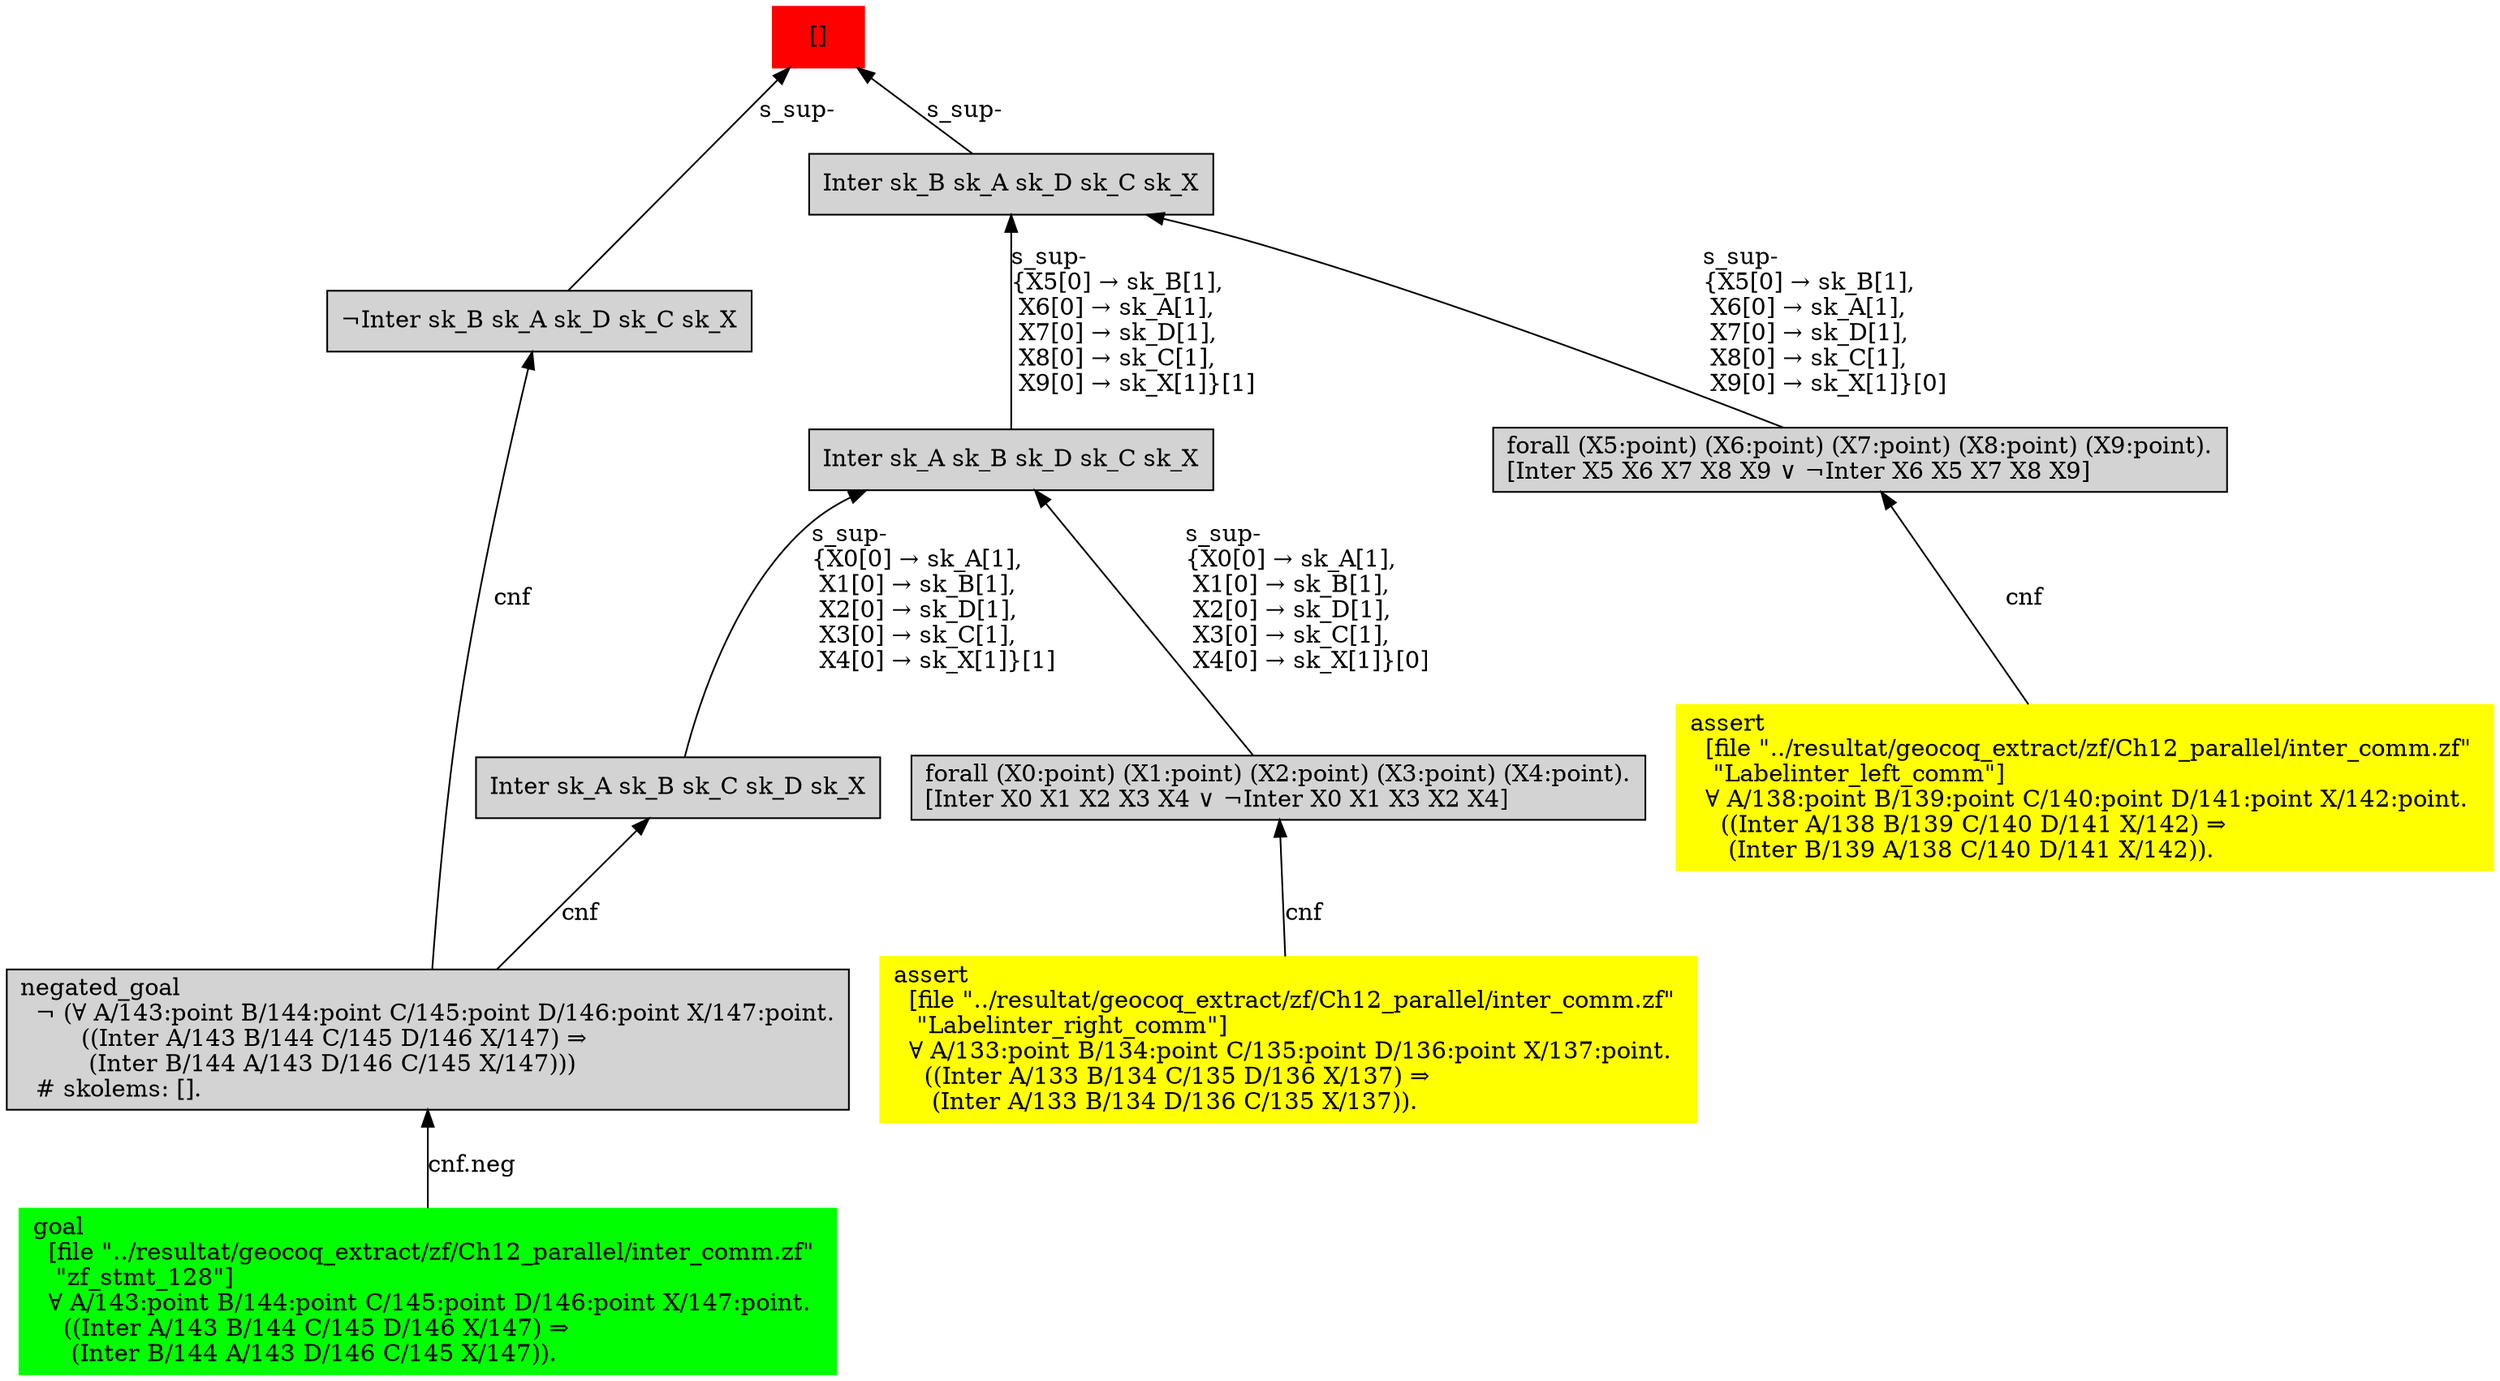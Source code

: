 digraph "unsat_graph" {
  vertex_0 [color=red, label="[]", shape=box, style=filled];
  vertex_0 -> vertex_1 [label="s_sup-\l", dir="back"];
  vertex_1 [shape=box, label="¬Inter sk_B sk_A sk_D sk_C sk_X\l", style=filled];
  vertex_1 -> vertex_2 [label="cnf", dir="back"];
  vertex_2 [shape=box, label="negated_goal\l  ¬ (∀ A/143:point B/144:point C/145:point D/146:point X/147:point.\l        ((Inter A/143 B/144 C/145 D/146 X/147) ⇒\l         (Inter B/144 A/143 D/146 C/145 X/147)))\l  # skolems: [].\l", style=filled];
  vertex_2 -> vertex_3 [label="cnf.neg", dir="back"];
  vertex_3 [color=green, shape=box, label="goal\l  [file \"../resultat/geocoq_extract/zf/Ch12_parallel/inter_comm.zf\" \l   \"zf_stmt_128\"]\l  ∀ A/143:point B/144:point C/145:point D/146:point X/147:point.\l    ((Inter A/143 B/144 C/145 D/146 X/147) ⇒\l     (Inter B/144 A/143 D/146 C/145 X/147)).\l", style=filled];
  vertex_0 -> vertex_4 [label="s_sup-\l", dir="back"];
  vertex_4 [shape=box, label="Inter sk_B sk_A sk_D sk_C sk_X\l", style=filled];
  vertex_4 -> vertex_5 [label="s_sup-\l\{X5[0] → sk_B[1], \l X6[0] → sk_A[1], \l X7[0] → sk_D[1], \l X8[0] → sk_C[1], \l X9[0] → sk_X[1]\}[0]\l", dir="back"];
  vertex_5 [shape=box, label="forall (X5:point) (X6:point) (X7:point) (X8:point) (X9:point).\l[Inter X5 X6 X7 X8 X9 ∨ ¬Inter X6 X5 X7 X8 X9]\l", style=filled];
  vertex_5 -> vertex_6 [label="cnf", dir="back"];
  vertex_6 [color=yellow, shape=box, label="assert\l  [file \"../resultat/geocoq_extract/zf/Ch12_parallel/inter_comm.zf\" \l   \"Labelinter_left_comm\"]\l  ∀ A/138:point B/139:point C/140:point D/141:point X/142:point.\l    ((Inter A/138 B/139 C/140 D/141 X/142) ⇒\l     (Inter B/139 A/138 C/140 D/141 X/142)).\l", style=filled];
  vertex_4 -> vertex_7 [label="s_sup-\l\{X5[0] → sk_B[1], \l X6[0] → sk_A[1], \l X7[0] → sk_D[1], \l X8[0] → sk_C[1], \l X9[0] → sk_X[1]\}[1]\l", dir="back"];
  vertex_7 [shape=box, label="Inter sk_A sk_B sk_D sk_C sk_X\l", style=filled];
  vertex_7 -> vertex_8 [label="s_sup-\l\{X0[0] → sk_A[1], \l X1[0] → sk_B[1], \l X2[0] → sk_D[1], \l X3[0] → sk_C[1], \l X4[0] → sk_X[1]\}[0]\l", dir="back"];
  vertex_8 [shape=box, label="forall (X0:point) (X1:point) (X2:point) (X3:point) (X4:point).\l[Inter X0 X1 X2 X3 X4 ∨ ¬Inter X0 X1 X3 X2 X4]\l", style=filled];
  vertex_8 -> vertex_9 [label="cnf", dir="back"];
  vertex_9 [color=yellow, shape=box, label="assert\l  [file \"../resultat/geocoq_extract/zf/Ch12_parallel/inter_comm.zf\" \l   \"Labelinter_right_comm\"]\l  ∀ A/133:point B/134:point C/135:point D/136:point X/137:point.\l    ((Inter A/133 B/134 C/135 D/136 X/137) ⇒\l     (Inter A/133 B/134 D/136 C/135 X/137)).\l", style=filled];
  vertex_7 -> vertex_10 [label="s_sup-\l\{X0[0] → sk_A[1], \l X1[0] → sk_B[1], \l X2[0] → sk_D[1], \l X3[0] → sk_C[1], \l X4[0] → sk_X[1]\}[1]\l", dir="back"];
  vertex_10 [shape=box, label="Inter sk_A sk_B sk_C sk_D sk_X\l", style=filled];
  vertex_10 -> vertex_2 [label="cnf", dir="back"];
  }


